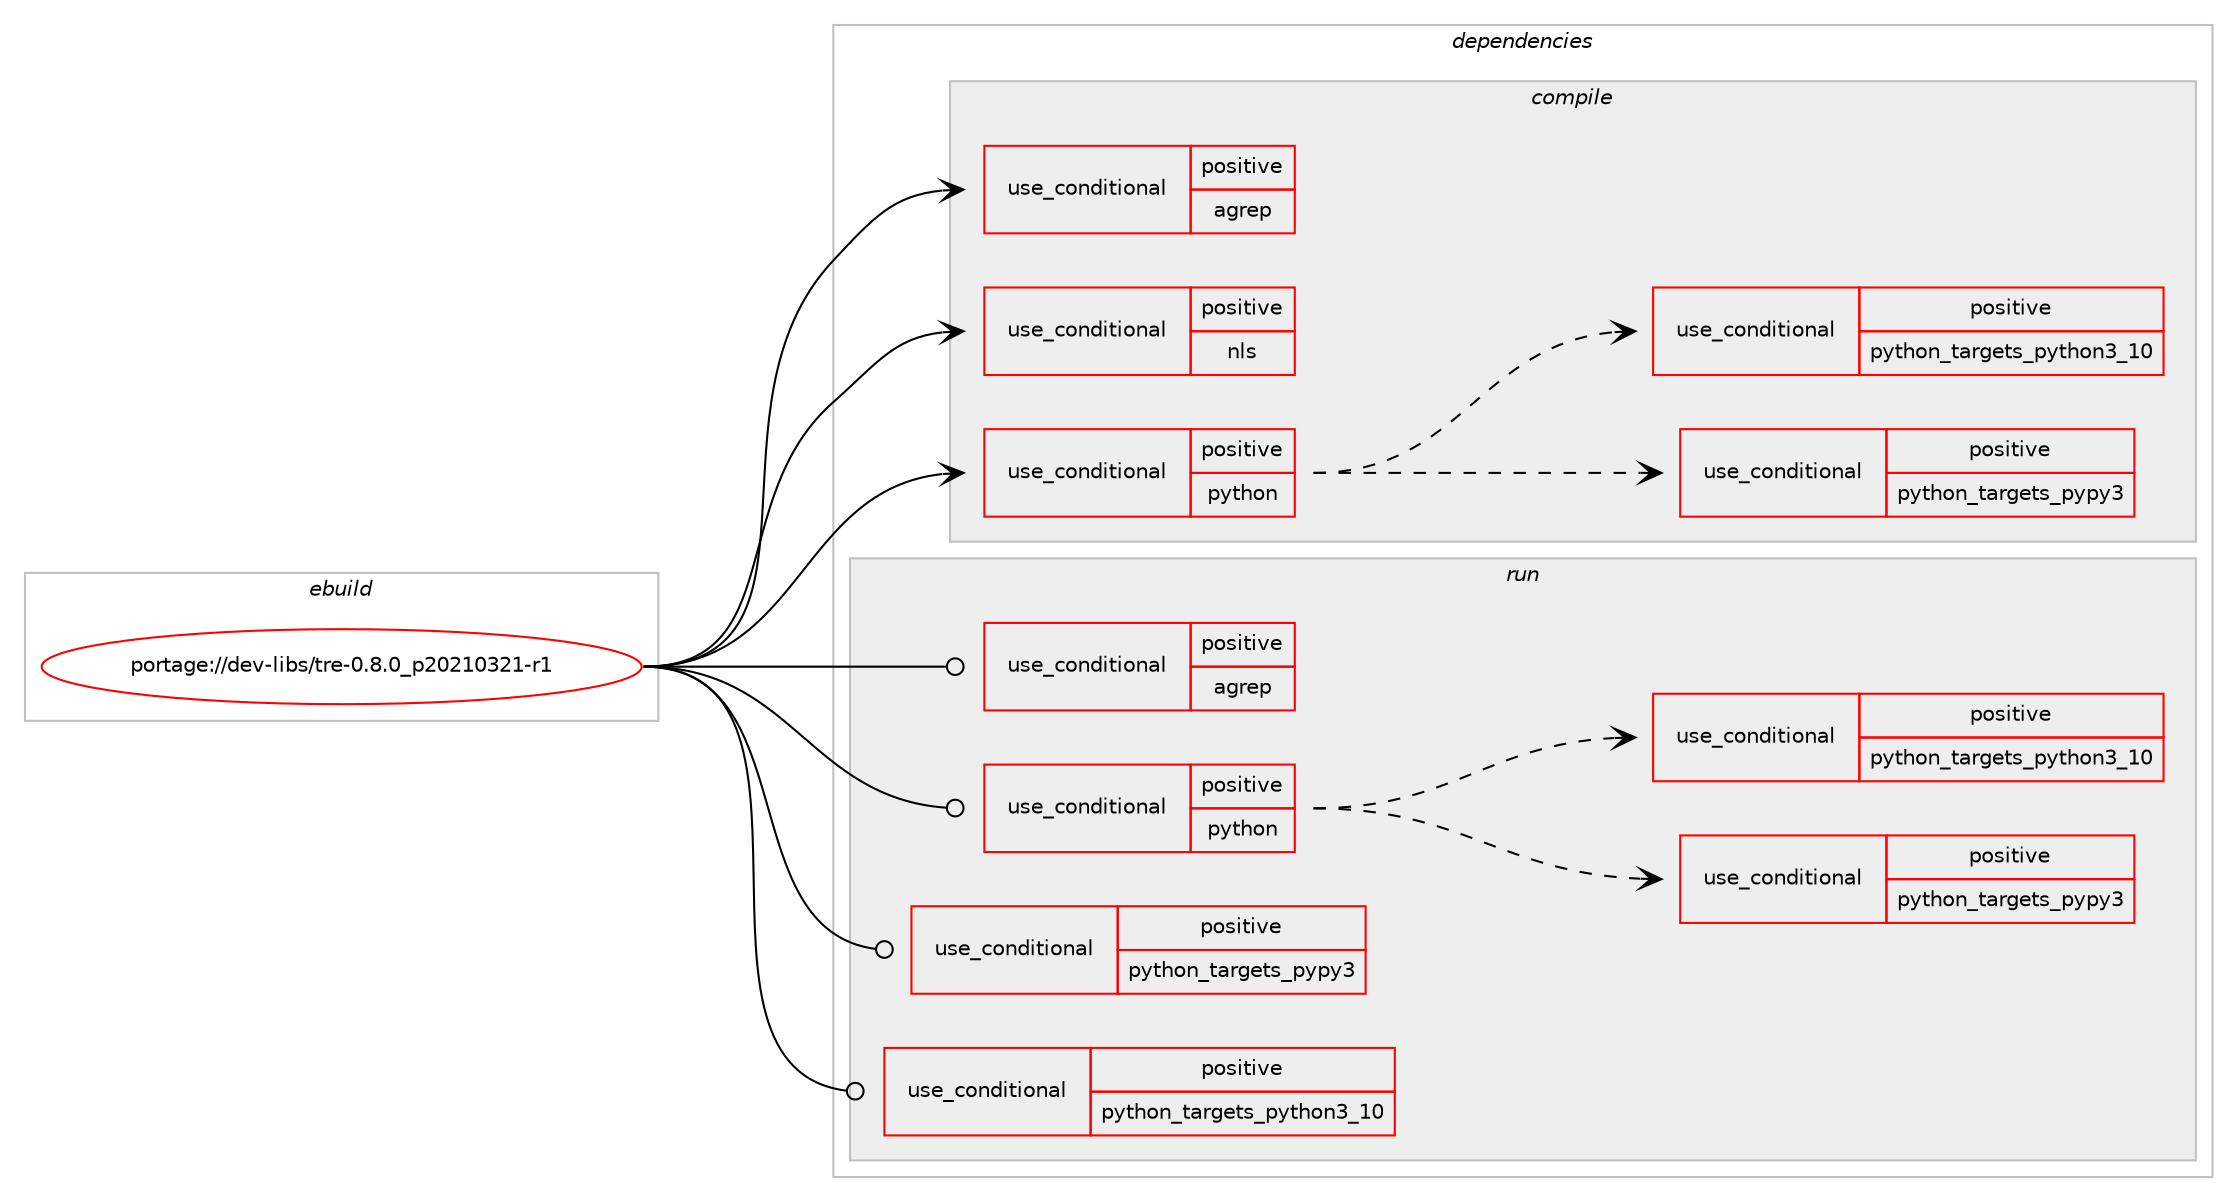 digraph prolog {

# *************
# Graph options
# *************

newrank=true;
concentrate=true;
compound=true;
graph [rankdir=LR,fontname=Helvetica,fontsize=10,ranksep=1.5];#, ranksep=2.5, nodesep=0.2];
edge  [arrowhead=vee];
node  [fontname=Helvetica,fontsize=10];

# **********
# The ebuild
# **********

subgraph cluster_leftcol {
color=gray;
rank=same;
label=<<i>ebuild</i>>;
id [label="portage://dev-libs/tre-0.8.0_p20210321-r1", color=red, width=4, href="../dev-libs/tre-0.8.0_p20210321-r1.svg"];
}

# ****************
# The dependencies
# ****************

subgraph cluster_midcol {
color=gray;
label=<<i>dependencies</i>>;
subgraph cluster_compile {
fillcolor="#eeeeee";
style=filled;
label=<<i>compile</i>>;
subgraph cond27443 {
dependency57796 [label=<<TABLE BORDER="0" CELLBORDER="1" CELLSPACING="0" CELLPADDING="4"><TR><TD ROWSPAN="3" CELLPADDING="10">use_conditional</TD></TR><TR><TD>positive</TD></TR><TR><TD>agrep</TD></TR></TABLE>>, shape=none, color=red];
# *** BEGIN UNKNOWN DEPENDENCY TYPE (TODO) ***
# dependency57796 -> package_dependency(portage://dev-libs/tre-0.8.0_p20210321-r1,install,weak,app-text,agrep,none,[,,],[],[])
# *** END UNKNOWN DEPENDENCY TYPE (TODO) ***

# *** BEGIN UNKNOWN DEPENDENCY TYPE (TODO) ***
# dependency57796 -> package_dependency(portage://dev-libs/tre-0.8.0_p20210321-r1,install,weak,dev-ruby,amatch,none,[,,],[],[])
# *** END UNKNOWN DEPENDENCY TYPE (TODO) ***

# *** BEGIN UNKNOWN DEPENDENCY TYPE (TODO) ***
# dependency57796 -> package_dependency(portage://dev-libs/tre-0.8.0_p20210321-r1,install,weak,app-misc,glimpse,none,[,,],[],[])
# *** END UNKNOWN DEPENDENCY TYPE (TODO) ***

}
id:e -> dependency57796:w [weight=20,style="solid",arrowhead="vee"];
subgraph cond27444 {
dependency57797 [label=<<TABLE BORDER="0" CELLBORDER="1" CELLSPACING="0" CELLPADDING="4"><TR><TD ROWSPAN="3" CELLPADDING="10">use_conditional</TD></TR><TR><TD>positive</TD></TR><TR><TD>nls</TD></TR></TABLE>>, shape=none, color=red];
# *** BEGIN UNKNOWN DEPENDENCY TYPE (TODO) ***
# dependency57797 -> package_dependency(portage://dev-libs/tre-0.8.0_p20210321-r1,install,no,sys-devel,gettext,none,[,,],[],[])
# *** END UNKNOWN DEPENDENCY TYPE (TODO) ***

}
id:e -> dependency57797:w [weight=20,style="solid",arrowhead="vee"];
subgraph cond27445 {
dependency57798 [label=<<TABLE BORDER="0" CELLBORDER="1" CELLSPACING="0" CELLPADDING="4"><TR><TD ROWSPAN="3" CELLPADDING="10">use_conditional</TD></TR><TR><TD>positive</TD></TR><TR><TD>python</TD></TR></TABLE>>, shape=none, color=red];
subgraph cond27446 {
dependency57799 [label=<<TABLE BORDER="0" CELLBORDER="1" CELLSPACING="0" CELLPADDING="4"><TR><TD ROWSPAN="3" CELLPADDING="10">use_conditional</TD></TR><TR><TD>positive</TD></TR><TR><TD>python_targets_pypy3</TD></TR></TABLE>>, shape=none, color=red];
# *** BEGIN UNKNOWN DEPENDENCY TYPE (TODO) ***
# dependency57799 -> package_dependency(portage://dev-libs/tre-0.8.0_p20210321-r1,install,no,dev-python,pypy3,none,[,,],any_same_slot,[])
# *** END UNKNOWN DEPENDENCY TYPE (TODO) ***

}
dependency57798:e -> dependency57799:w [weight=20,style="dashed",arrowhead="vee"];
subgraph cond27447 {
dependency57800 [label=<<TABLE BORDER="0" CELLBORDER="1" CELLSPACING="0" CELLPADDING="4"><TR><TD ROWSPAN="3" CELLPADDING="10">use_conditional</TD></TR><TR><TD>positive</TD></TR><TR><TD>python_targets_python3_10</TD></TR></TABLE>>, shape=none, color=red];
# *** BEGIN UNKNOWN DEPENDENCY TYPE (TODO) ***
# dependency57800 -> package_dependency(portage://dev-libs/tre-0.8.0_p20210321-r1,install,no,dev-lang,python,none,[,,],[slot(3.10)],[])
# *** END UNKNOWN DEPENDENCY TYPE (TODO) ***

}
dependency57798:e -> dependency57800:w [weight=20,style="dashed",arrowhead="vee"];
}
id:e -> dependency57798:w [weight=20,style="solid",arrowhead="vee"];
}
subgraph cluster_compileandrun {
fillcolor="#eeeeee";
style=filled;
label=<<i>compile and run</i>>;
}
subgraph cluster_run {
fillcolor="#eeeeee";
style=filled;
label=<<i>run</i>>;
subgraph cond27448 {
dependency57801 [label=<<TABLE BORDER="0" CELLBORDER="1" CELLSPACING="0" CELLPADDING="4"><TR><TD ROWSPAN="3" CELLPADDING="10">use_conditional</TD></TR><TR><TD>positive</TD></TR><TR><TD>agrep</TD></TR></TABLE>>, shape=none, color=red];
# *** BEGIN UNKNOWN DEPENDENCY TYPE (TODO) ***
# dependency57801 -> package_dependency(portage://dev-libs/tre-0.8.0_p20210321-r1,run,weak,app-text,agrep,none,[,,],[],[])
# *** END UNKNOWN DEPENDENCY TYPE (TODO) ***

# *** BEGIN UNKNOWN DEPENDENCY TYPE (TODO) ***
# dependency57801 -> package_dependency(portage://dev-libs/tre-0.8.0_p20210321-r1,run,weak,dev-ruby,amatch,none,[,,],[],[])
# *** END UNKNOWN DEPENDENCY TYPE (TODO) ***

# *** BEGIN UNKNOWN DEPENDENCY TYPE (TODO) ***
# dependency57801 -> package_dependency(portage://dev-libs/tre-0.8.0_p20210321-r1,run,weak,app-misc,glimpse,none,[,,],[],[])
# *** END UNKNOWN DEPENDENCY TYPE (TODO) ***

}
id:e -> dependency57801:w [weight=20,style="solid",arrowhead="odot"];
subgraph cond27449 {
dependency57802 [label=<<TABLE BORDER="0" CELLBORDER="1" CELLSPACING="0" CELLPADDING="4"><TR><TD ROWSPAN="3" CELLPADDING="10">use_conditional</TD></TR><TR><TD>positive</TD></TR><TR><TD>python</TD></TR></TABLE>>, shape=none, color=red];
subgraph cond27450 {
dependency57803 [label=<<TABLE BORDER="0" CELLBORDER="1" CELLSPACING="0" CELLPADDING="4"><TR><TD ROWSPAN="3" CELLPADDING="10">use_conditional</TD></TR><TR><TD>positive</TD></TR><TR><TD>python_targets_pypy3</TD></TR></TABLE>>, shape=none, color=red];
# *** BEGIN UNKNOWN DEPENDENCY TYPE (TODO) ***
# dependency57803 -> package_dependency(portage://dev-libs/tre-0.8.0_p20210321-r1,run,no,dev-python,pypy3,none,[,,],any_same_slot,[])
# *** END UNKNOWN DEPENDENCY TYPE (TODO) ***

}
dependency57802:e -> dependency57803:w [weight=20,style="dashed",arrowhead="vee"];
subgraph cond27451 {
dependency57804 [label=<<TABLE BORDER="0" CELLBORDER="1" CELLSPACING="0" CELLPADDING="4"><TR><TD ROWSPAN="3" CELLPADDING="10">use_conditional</TD></TR><TR><TD>positive</TD></TR><TR><TD>python_targets_python3_10</TD></TR></TABLE>>, shape=none, color=red];
# *** BEGIN UNKNOWN DEPENDENCY TYPE (TODO) ***
# dependency57804 -> package_dependency(portage://dev-libs/tre-0.8.0_p20210321-r1,run,no,dev-lang,python,none,[,,],[slot(3.10)],[])
# *** END UNKNOWN DEPENDENCY TYPE (TODO) ***

}
dependency57802:e -> dependency57804:w [weight=20,style="dashed",arrowhead="vee"];
}
id:e -> dependency57802:w [weight=20,style="solid",arrowhead="odot"];
subgraph cond27452 {
dependency57805 [label=<<TABLE BORDER="0" CELLBORDER="1" CELLSPACING="0" CELLPADDING="4"><TR><TD ROWSPAN="3" CELLPADDING="10">use_conditional</TD></TR><TR><TD>positive</TD></TR><TR><TD>python_targets_pypy3</TD></TR></TABLE>>, shape=none, color=red];
# *** BEGIN UNKNOWN DEPENDENCY TYPE (TODO) ***
# dependency57805 -> package_dependency(portage://dev-libs/tre-0.8.0_p20210321-r1,run,no,dev-python,pypy3,none,[,,],any_same_slot,[])
# *** END UNKNOWN DEPENDENCY TYPE (TODO) ***

}
id:e -> dependency57805:w [weight=20,style="solid",arrowhead="odot"];
subgraph cond27453 {
dependency57806 [label=<<TABLE BORDER="0" CELLBORDER="1" CELLSPACING="0" CELLPADDING="4"><TR><TD ROWSPAN="3" CELLPADDING="10">use_conditional</TD></TR><TR><TD>positive</TD></TR><TR><TD>python_targets_python3_10</TD></TR></TABLE>>, shape=none, color=red];
# *** BEGIN UNKNOWN DEPENDENCY TYPE (TODO) ***
# dependency57806 -> package_dependency(portage://dev-libs/tre-0.8.0_p20210321-r1,run,no,dev-lang,python,none,[,,],[slot(3.10)],[])
# *** END UNKNOWN DEPENDENCY TYPE (TODO) ***

}
id:e -> dependency57806:w [weight=20,style="solid",arrowhead="odot"];
}
}

# **************
# The candidates
# **************

subgraph cluster_choices {
rank=same;
color=gray;
label=<<i>candidates</i>>;

}

}
